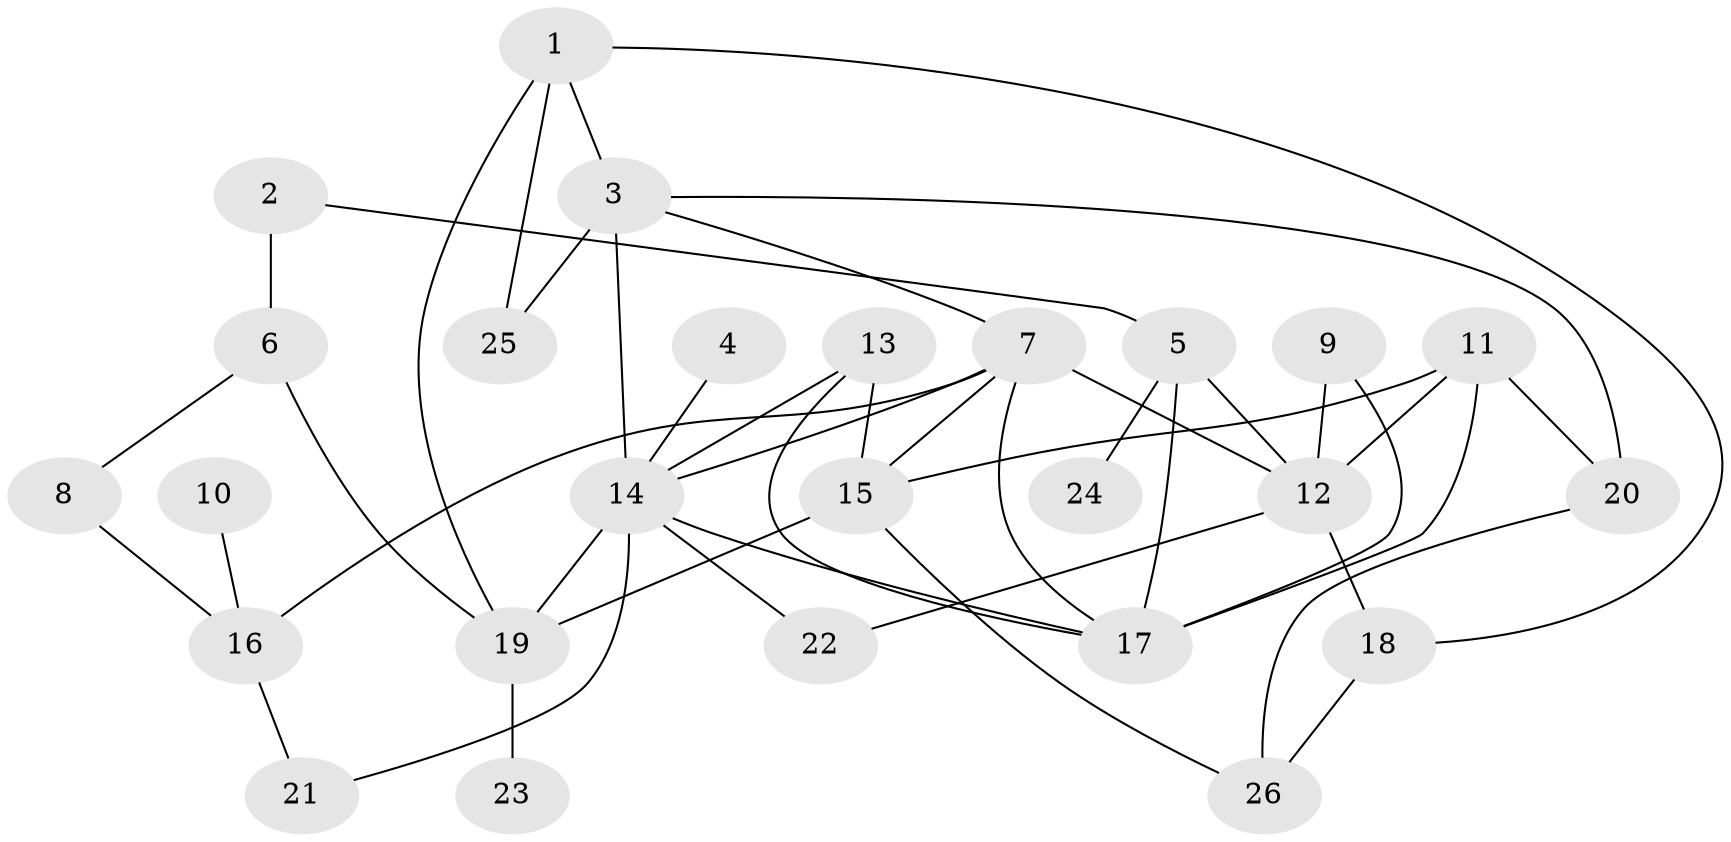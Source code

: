 // original degree distribution, {7: 0.0196078431372549, 3: 0.23529411764705882, 8: 0.0196078431372549, 5: 0.0784313725490196, 6: 0.0392156862745098, 4: 0.09803921568627451, 1: 0.2549019607843137, 2: 0.2549019607843137}
// Generated by graph-tools (version 1.1) at 2025/01/03/09/25 03:01:05]
// undirected, 26 vertices, 44 edges
graph export_dot {
graph [start="1"]
  node [color=gray90,style=filled];
  1;
  2;
  3;
  4;
  5;
  6;
  7;
  8;
  9;
  10;
  11;
  12;
  13;
  14;
  15;
  16;
  17;
  18;
  19;
  20;
  21;
  22;
  23;
  24;
  25;
  26;
  1 -- 3 [weight=1.0];
  1 -- 18 [weight=1.0];
  1 -- 19 [weight=1.0];
  1 -- 25 [weight=1.0];
  2 -- 5 [weight=1.0];
  2 -- 6 [weight=1.0];
  3 -- 7 [weight=1.0];
  3 -- 14 [weight=1.0];
  3 -- 20 [weight=1.0];
  3 -- 25 [weight=1.0];
  4 -- 14 [weight=1.0];
  5 -- 12 [weight=1.0];
  5 -- 17 [weight=1.0];
  5 -- 24 [weight=1.0];
  6 -- 8 [weight=1.0];
  6 -- 19 [weight=1.0];
  7 -- 12 [weight=1.0];
  7 -- 14 [weight=1.0];
  7 -- 15 [weight=1.0];
  7 -- 16 [weight=1.0];
  7 -- 17 [weight=1.0];
  8 -- 16 [weight=1.0];
  9 -- 12 [weight=1.0];
  9 -- 17 [weight=1.0];
  10 -- 16 [weight=1.0];
  11 -- 12 [weight=2.0];
  11 -- 15 [weight=1.0];
  11 -- 17 [weight=1.0];
  11 -- 20 [weight=1.0];
  12 -- 18 [weight=1.0];
  12 -- 22 [weight=1.0];
  13 -- 14 [weight=1.0];
  13 -- 15 [weight=1.0];
  13 -- 17 [weight=1.0];
  14 -- 17 [weight=1.0];
  14 -- 19 [weight=2.0];
  14 -- 21 [weight=1.0];
  14 -- 22 [weight=1.0];
  15 -- 19 [weight=1.0];
  15 -- 26 [weight=1.0];
  16 -- 21 [weight=1.0];
  18 -- 26 [weight=1.0];
  19 -- 23 [weight=1.0];
  20 -- 26 [weight=1.0];
}
